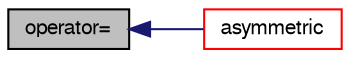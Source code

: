 digraph "operator="
{
  bgcolor="transparent";
  edge [fontname="FreeSans",fontsize="10",labelfontname="FreeSans",labelfontsize="10"];
  node [fontname="FreeSans",fontsize="10",shape=record];
  rankdir="LR";
  Node1330 [label="operator=",height=0.2,width=0.4,color="black", fillcolor="grey75", style="filled", fontcolor="black"];
  Node1330 -> Node1331 [dir="back",color="midnightblue",fontsize="10",style="solid",fontname="FreeSans"];
  Node1331 [label="asymmetric",height=0.2,width=0.4,color="red",URL="$a26790.html#aff45003a4c4226b1f6f4e5e24d382e03"];
}
